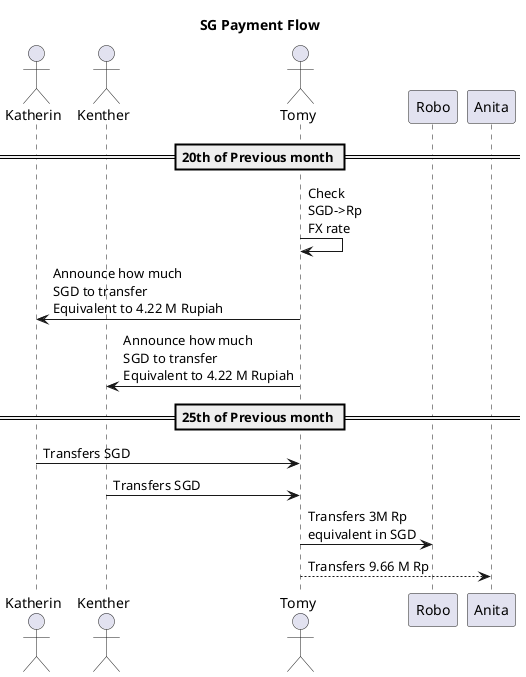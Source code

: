 @startuml
title "SG Payment Flow"

actor Katherin
actor Kenther
actor Tomy

== 20th of Previous month ==

Tomy -> Tomy : Check\nSGD->Rp\nFX rate
Tomy -> Katherin : Announce how much\nSGD to transfer\nEquivalent to 4.22 M Rupiah
Tomy -> Kenther : Announce how much\nSGD to transfer\nEquivalent to 4.22 M Rupiah

== 25th of Previous month ==


Katherin -> Tomy : Transfers SGD
Kenther -> Tomy : Transfers SGD

Tomy -> Robo : Transfers 3M Rp\nequivalent in SGD
Tomy --> Anita : Transfers 9.66 M Rp